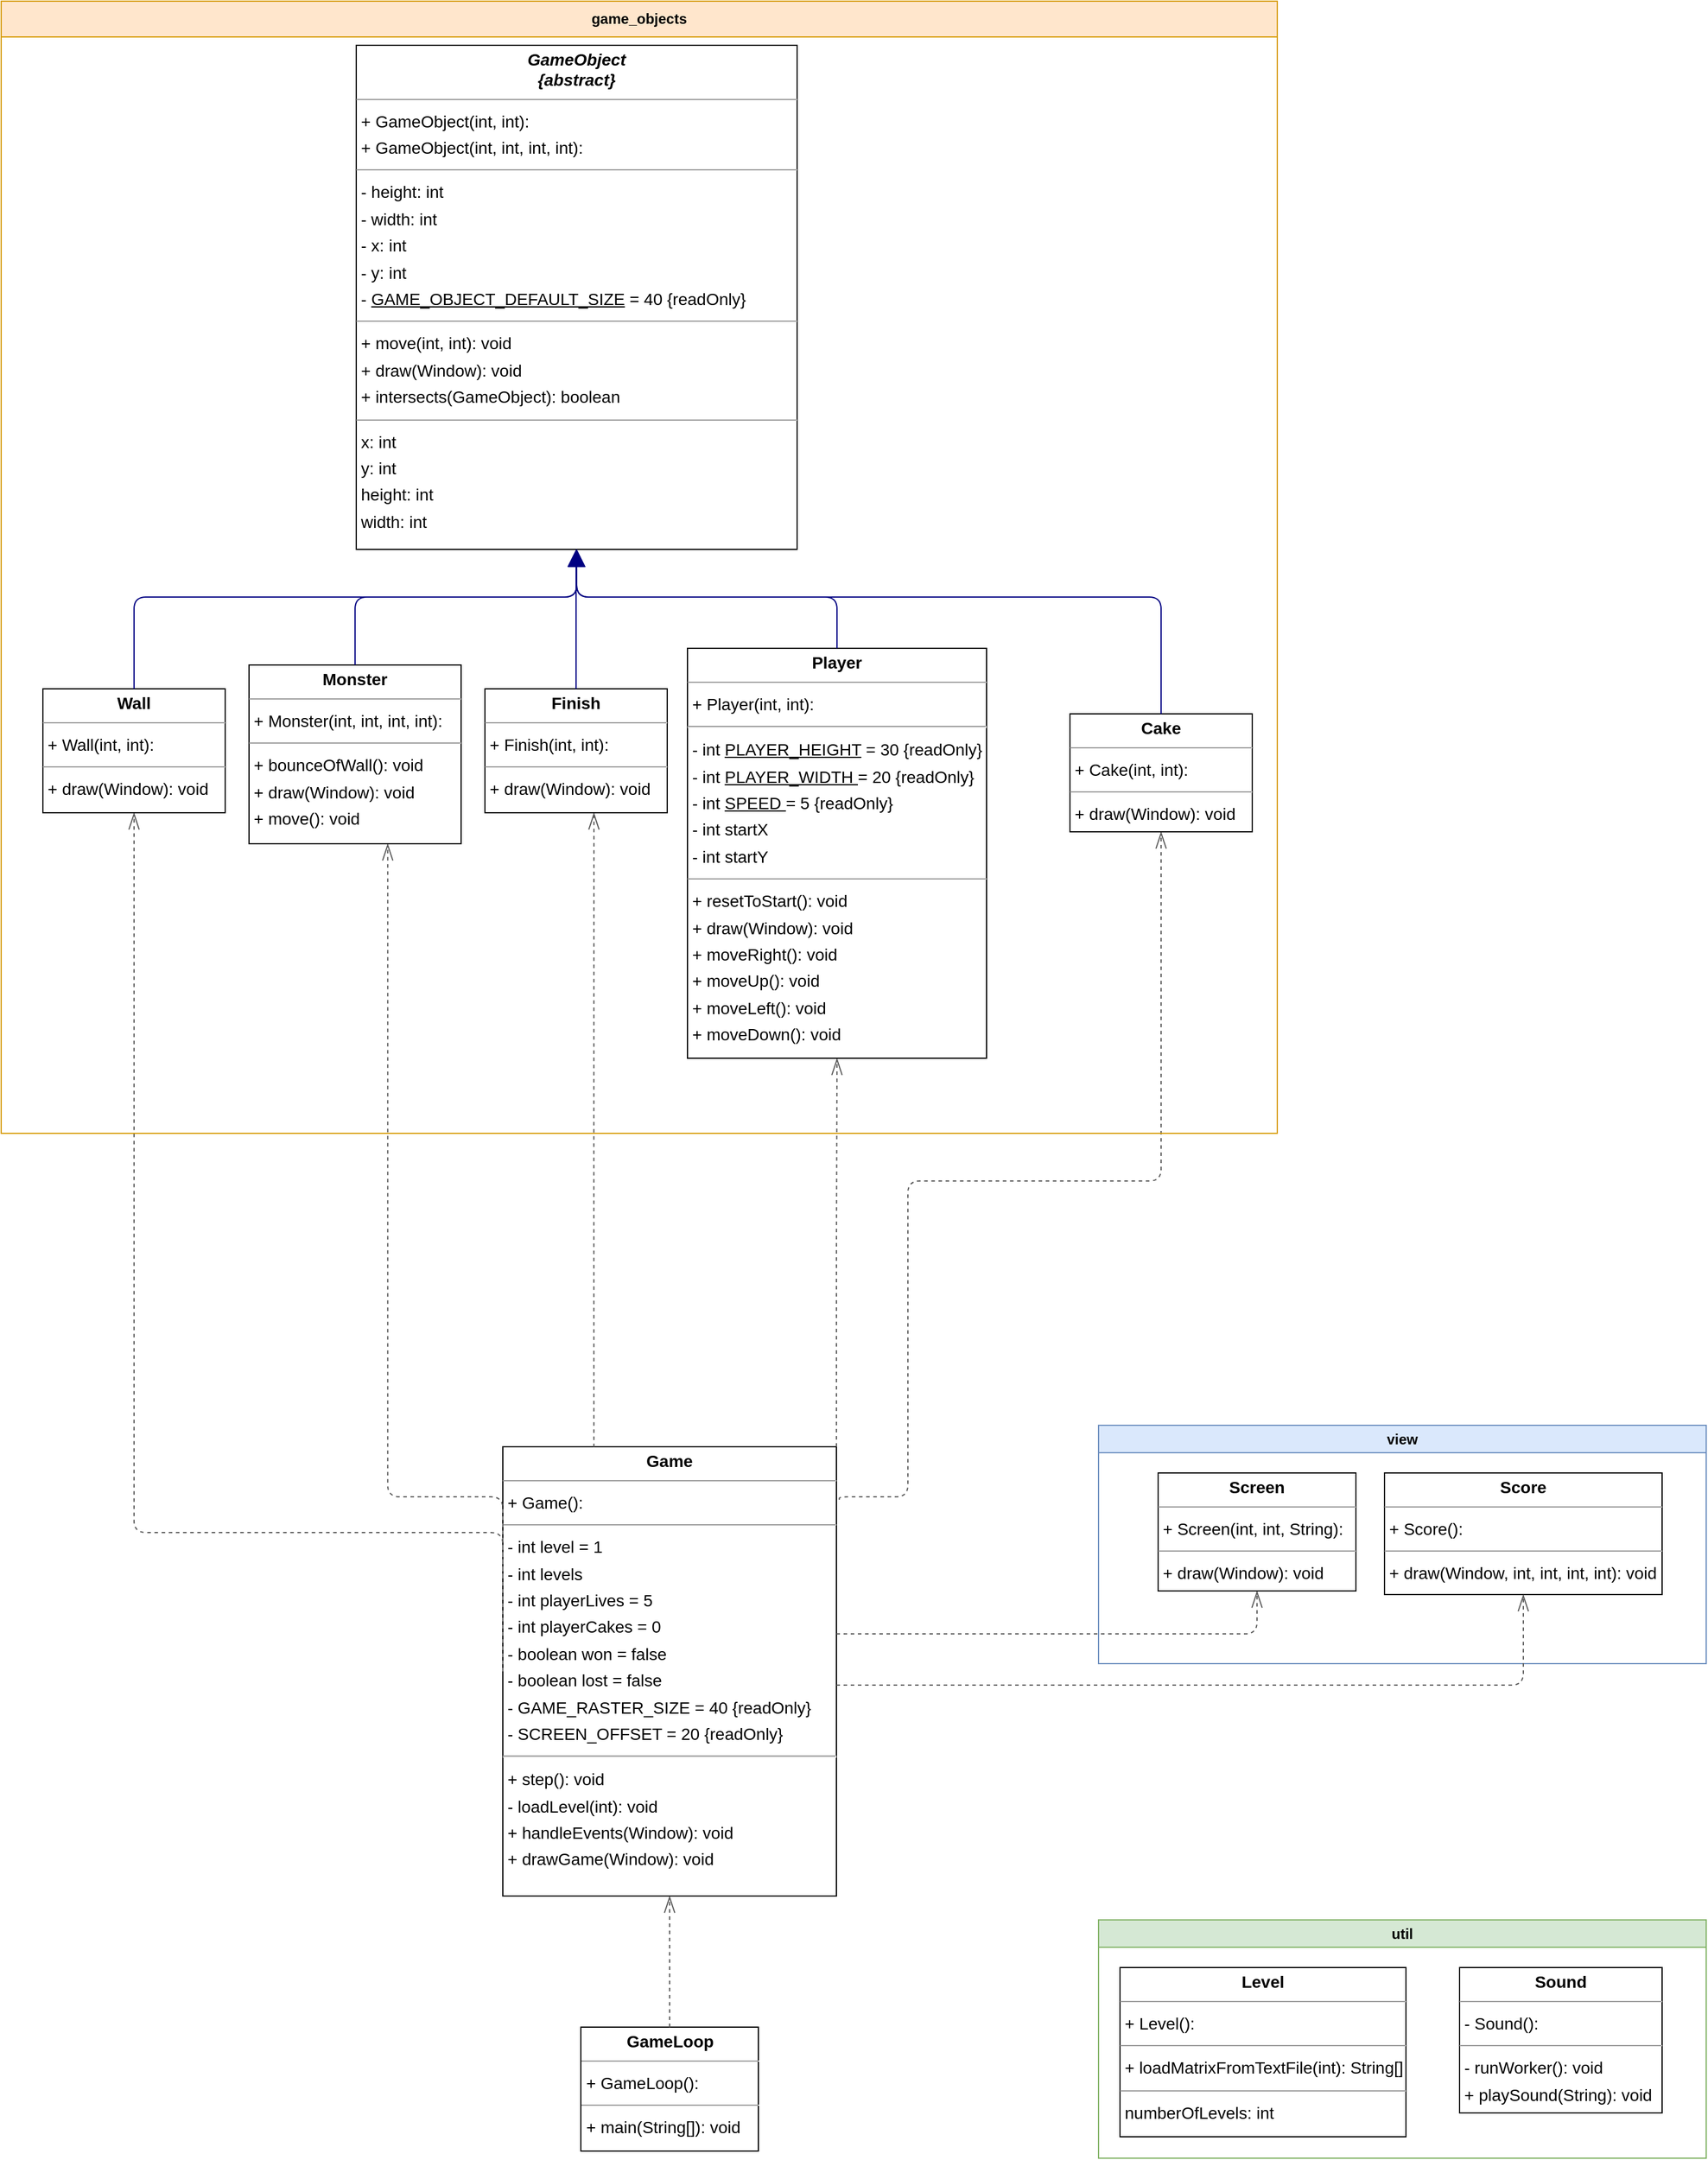 <mxfile version="20.7.4" type="device"><diagram id="VXeVjRytzK9pIAgRt8_M" name="Page-1"><mxGraphModel dx="1422" dy="2101" grid="1" gridSize="10" guides="1" tooltips="1" connect="1" arrows="1" fold="1" page="0" pageScale="1" pageWidth="827" pageHeight="1169" background="none" math="0" shadow="0"><root><mxCell id="0"/><mxCell id="1" parent="0"/><mxCell id="node9" value="&lt;p style=&quot;margin:0px;margin-top:4px;text-align:center;&quot;&gt;&lt;b&gt;Game&lt;/b&gt;&lt;/p&gt;&lt;hr size=&quot;1&quot;&gt;&lt;p style=&quot;margin:0 0 0 4px;line-height:1.6;&quot;&gt;+ Game(): &lt;/p&gt;&lt;hr size=&quot;1&quot;&gt;&lt;p style=&quot;margin:0 0 0 4px;line-height:1.6;&quot;&gt;- int level = 1&lt;/p&gt;&lt;p style=&quot;margin:0 0 0 4px;line-height:1.6;&quot;&gt;- int levels&lt;/p&gt;&lt;p style=&quot;margin:0 0 0 4px;line-height:1.6;&quot;&gt;- int playerLives = 5&lt;/p&gt;&lt;p style=&quot;margin:0 0 0 4px;line-height:1.6;&quot;&gt;- int playerCakes = 0&lt;/p&gt;&lt;p style=&quot;margin:0 0 0 4px;line-height:1.6;&quot;&gt;- boolean won = false&lt;/p&gt;&lt;p style=&quot;margin:0 0 0 4px;line-height:1.6;&quot;&gt;- boolean lost = false&lt;/p&gt;&lt;p style=&quot;margin:0 0 0 4px;line-height:1.6;&quot;&gt;- GAME_RASTER_SIZE = 40 {readOnly}&lt;/p&gt;&lt;p style=&quot;margin:0 0 0 4px;line-height:1.6;&quot;&gt;- SCREEN_OFFSET = 20 {readOnly}&lt;/p&gt;&lt;hr&gt;&lt;p style=&quot;margin:0 0 0 4px;line-height:1.6;&quot;&gt;+ step(): void&lt;br&gt;- loadLevel(int): void&lt;br&gt;+ handleEvents(Window): void&lt;br&gt;+ drawGame(Window): void&lt;/p&gt;" style="verticalAlign=top;align=left;overflow=fill;fontSize=14;fontFamily=Helvetica;html=1;rounded=0;shadow=0;comic=0;labelBackgroundColor=none;strokeWidth=1;" parent="1" vertex="1"><mxGeometry x="320" y="603" width="280" height="377" as="geometry"/></mxCell><mxCell id="node3" value="&lt;p style=&quot;margin:0px;margin-top:4px;text-align:center;&quot;&gt;&lt;b&gt;GameLoop&lt;/b&gt;&lt;/p&gt;&lt;hr size=&quot;1&quot;/&gt;&lt;p style=&quot;margin:0 0 0 4px;line-height:1.6;&quot;&gt;+ GameLoop(): &lt;/p&gt;&lt;hr size=&quot;1&quot;/&gt;&lt;p style=&quot;margin:0 0 0 4px;line-height:1.6;&quot;&gt;+ main(String[]): void&lt;/p&gt;" style="verticalAlign=top;align=left;overflow=fill;fontSize=14;fontFamily=Helvetica;html=1;rounded=0;shadow=0;comic=0;labelBackgroundColor=none;strokeWidth=1;" parent="1" vertex="1"><mxGeometry x="385.5" y="1090" width="149" height="104" as="geometry"/></mxCell><mxCell id="edge17" value="" style="html=1;rounded=1;edgeStyle=orthogonalEdgeStyle;dashed=1;startArrow=none;endArrow=openThin;endSize=12;strokeColor=#595959;exitX=1.005;exitY=0.118;exitDx=0;exitDy=0;entryX=0.5;entryY=1;entryDx=0;entryDy=0;exitPerimeter=0;" parent="1" target="node0" edge="1"><mxGeometry width="660" height="360" relative="1" as="geometry"><Array as="points"><mxPoint x="602" y="645"/><mxPoint x="660" y="645"/><mxPoint x="660" y="380"/><mxPoint x="873" y="380"/></Array><mxPoint x="602.4" y="647.486" as="sourcePoint"/><mxPoint x="873.5" y="110" as="targetPoint"/></mxGeometry></mxCell><mxCell id="edge11" value="" style="html=1;rounded=1;edgeStyle=orthogonalEdgeStyle;dashed=1;startArrow=none;endArrow=openThin;endSize=12;strokeColor=#595959;exitX=0.273;exitY=0.001;exitDx=0;exitDy=0;entryX=0.598;entryY=1.000;entryDx=0;entryDy=0;exitPerimeter=0;" parent="1" source="node9" target="node6" edge="1"><mxGeometry width="400" height="360" relative="1" as="geometry"><Array as="points"/></mxGeometry></mxCell><mxCell id="edge13" value="" style="html=1;rounded=1;edgeStyle=orthogonalEdgeStyle;dashed=1;startArrow=none;endArrow=openThin;endSize=12;strokeColor=#595959;exitX=0.000;exitY=0.290;exitDx=0;exitDy=0;entryX=0.654;entryY=1.000;entryDx=0;entryDy=0;" parent="1" source="node9" target="node8" edge="1"><mxGeometry width="230" height="360" relative="1" as="geometry"><Array as="points"><mxPoint x="223" y="645"/></Array></mxGeometry></mxCell><mxCell id="edge9" value="" style="html=1;rounded=1;edgeStyle=orthogonalEdgeStyle;dashed=1;startArrow=none;endArrow=openThin;endSize=12;strokeColor=#595959;exitX=1;exitY=0;exitDx=0;exitDy=0;entryX=0.500;entryY=1.000;entryDx=0;entryDy=0;" parent="1" source="node9" target="node5" edge="1"><mxGeometry width="556" height="360" relative="1" as="geometry"><Array as="points"/></mxGeometry></mxCell><mxCell id="edge6" value="" style="html=1;rounded=1;edgeStyle=orthogonalEdgeStyle;dashed=1;startArrow=none;endArrow=openThin;endSize=12;strokeColor=#595959;entryX=0.5;entryY=1;entryDx=0;entryDy=0;" parent="1" target="node4" edge="1"><mxGeometry width="50" height="50" relative="1" as="geometry"><Array as="points"><mxPoint x="953" y="760"/></Array><mxPoint x="600" y="760" as="sourcePoint"/><mxPoint x="1100" y="640" as="targetPoint"/></mxGeometry></mxCell><mxCell id="edge10" value="" style="html=1;rounded=1;edgeStyle=orthogonalEdgeStyle;dashed=1;startArrow=none;endArrow=openThin;endSize=12;strokeColor=#595959;exitX=0.000;exitY=0.500;exitDx=0;exitDy=0;entryX=0.500;entryY=1.001;entryDx=0;entryDy=0;" parent="1" source="node9" target="node10" edge="1"><mxGeometry width="50" height="360" relative="1" as="geometry"><Array as="points"><mxPoint x="10" y="675"/></Array></mxGeometry></mxCell><mxCell id="edge7" value="" style="html=1;rounded=1;edgeStyle=orthogonalEdgeStyle;dashed=1;startArrow=none;endArrow=openThin;endSize=12;strokeColor=#595959;exitX=0.500;exitY=0.001;exitDx=0;exitDy=0;entryX=0.500;entryY=1.000;entryDx=0;entryDy=0;" parent="1" source="node3" target="node9" edge="1"><mxGeometry width="50" height="50" relative="1" as="geometry"><Array as="points"/></mxGeometry></mxCell><mxCell id="bP7Uil09vkqmOgJxok1V-1" value="game_objects" style="swimlane;whiteSpace=wrap;html=1;startSize=30;fillColor=#ffe6cc;strokeColor=#d79b00;" vertex="1" parent="1"><mxGeometry x="-101" y="-610" width="1071" height="950" as="geometry"><mxRectangle x="-100" y="-320" width="120" height="30" as="alternateBounds"/></mxGeometry></mxCell><mxCell id="node0" value="&lt;p style=&quot;margin:0px;margin-top:4px;text-align:center;&quot;&gt;&lt;b&gt;Cake&lt;/b&gt;&lt;/p&gt;&lt;hr size=&quot;1&quot;/&gt;&lt;p style=&quot;margin:0 0 0 4px;line-height:1.6;&quot;&gt;+ Cake(int, int): &lt;/p&gt;&lt;hr size=&quot;1&quot;/&gt;&lt;p style=&quot;margin:0 0 0 4px;line-height:1.6;&quot;&gt;+ draw(Window): void&lt;/p&gt;" style="verticalAlign=top;align=left;overflow=fill;fontSize=14;fontFamily=Helvetica;html=1;rounded=0;shadow=0;comic=0;labelBackgroundColor=none;strokeWidth=1;" parent="bP7Uil09vkqmOgJxok1V-1" vertex="1"><mxGeometry x="897" y="598" width="153" height="99" as="geometry"/></mxCell><mxCell id="node6" value="&lt;p style=&quot;margin:0px;margin-top:4px;text-align:center;&quot;&gt;&lt;b&gt;Finish&lt;/b&gt;&lt;/p&gt;&lt;hr size=&quot;1&quot;/&gt;&lt;p style=&quot;margin:0 0 0 4px;line-height:1.6;&quot;&gt;+ Finish(int, int): &lt;/p&gt;&lt;hr size=&quot;1&quot;/&gt;&lt;p style=&quot;margin:0 0 0 4px;line-height:1.6;&quot;&gt;+ draw(Window): void&lt;/p&gt;" style="verticalAlign=top;align=left;overflow=fill;fontSize=14;fontFamily=Helvetica;html=1;rounded=0;shadow=0;comic=0;labelBackgroundColor=none;strokeWidth=1;" parent="bP7Uil09vkqmOgJxok1V-1" vertex="1"><mxGeometry x="406" y="577" width="153" height="104" as="geometry"/></mxCell><mxCell id="node8" value="&lt;p style=&quot;margin:0px;margin-top:4px;text-align:center;&quot;&gt;&lt;b&gt;Monster&lt;/b&gt;&lt;/p&gt;&lt;hr size=&quot;1&quot;/&gt;&lt;p style=&quot;margin:0 0 0 4px;line-height:1.6;&quot;&gt;+ Monster(int, int, int, int): &lt;/p&gt;&lt;hr size=&quot;1&quot;/&gt;&lt;p style=&quot;margin:0 0 0 4px;line-height:1.6;&quot;&gt;+ bounceOfWall(): void&lt;br/&gt;+ draw(Window): void&lt;br/&gt;+ move(): void&lt;/p&gt;" style="verticalAlign=top;align=left;overflow=fill;fontSize=14;fontFamily=Helvetica;html=1;rounded=0;shadow=0;comic=0;labelBackgroundColor=none;strokeWidth=1;" parent="bP7Uil09vkqmOgJxok1V-1" vertex="1"><mxGeometry x="208" y="557" width="178" height="150" as="geometry"/></mxCell><mxCell id="node5" value="&lt;p style=&quot;margin:0px;margin-top:4px;text-align:center;&quot;&gt;&lt;b&gt;Player&lt;/b&gt;&lt;/p&gt;&lt;hr size=&quot;1&quot;&gt;&lt;p style=&quot;margin:0 0 0 4px;line-height:1.6;&quot;&gt;+ Player(int, int): &lt;/p&gt;&lt;hr&gt;&lt;p style=&quot;margin:0 0 0 4px;line-height:1.6;&quot;&gt;- int &lt;u&gt;PLAYER_HEIGHT&lt;/u&gt; = 30 {readOnly}&lt;/p&gt;&lt;p style=&quot;margin:0 0 0 4px;line-height:1.6;&quot;&gt;- int &lt;u&gt;PLAYER_WIDTH &lt;/u&gt;= 20 {readOnly}&lt;/p&gt;&lt;p style=&quot;margin:0 0 0 4px;line-height:1.6;&quot;&gt;- int &lt;u&gt;SPEED &lt;/u&gt;= 5 {readOnly}&lt;/p&gt;&lt;p style=&quot;margin:0 0 0 4px;line-height:1.6;&quot;&gt;- int startX&lt;/p&gt;&lt;p style=&quot;margin:0 0 0 4px;line-height:1.6;&quot;&gt;- int startY&lt;/p&gt;&lt;hr size=&quot;1&quot;&gt;&lt;p style=&quot;margin:0 0 0 4px;line-height:1.6;&quot;&gt;+ resetToStart(): void&lt;br&gt;+ draw(Window): void&lt;br&gt;+ moveRight(): void&lt;br&gt;+ moveUp(): void&lt;br&gt;+ moveLeft(): void&lt;br&gt;+ moveDown(): void&lt;/p&gt;" style="verticalAlign=top;align=left;overflow=fill;fontSize=14;fontFamily=Helvetica;html=1;rounded=0;shadow=0;comic=0;labelBackgroundColor=none;strokeWidth=1;" parent="bP7Uil09vkqmOgJxok1V-1" vertex="1"><mxGeometry x="576" y="543" width="251" height="344" as="geometry"/></mxCell><mxCell id="node10" value="&lt;p style=&quot;margin:0px;margin-top:4px;text-align:center;&quot;&gt;&lt;b&gt;Wall&lt;/b&gt;&lt;/p&gt;&lt;hr size=&quot;1&quot;/&gt;&lt;p style=&quot;margin:0 0 0 4px;line-height:1.6;&quot;&gt;+ Wall(int, int): &lt;/p&gt;&lt;hr size=&quot;1&quot;/&gt;&lt;p style=&quot;margin:0 0 0 4px;line-height:1.6;&quot;&gt;+ draw(Window): void&lt;/p&gt;" style="verticalAlign=top;align=left;overflow=fill;fontSize=14;fontFamily=Helvetica;html=1;rounded=0;shadow=0;comic=0;labelBackgroundColor=none;strokeWidth=1;" parent="bP7Uil09vkqmOgJxok1V-1" vertex="1"><mxGeometry x="35" y="577" width="153" height="104" as="geometry"/></mxCell><mxCell id="edge1" value="" style="html=1;rounded=1;edgeStyle=orthogonalEdgeStyle;dashed=0;startArrow=none;endArrow=block;endSize=12;strokeColor=#000082;exitX=0.500;exitY=0.001;exitDx=0;exitDy=0;entryX=0.5;entryY=1;entryDx=0;entryDy=0;" parent="bP7Uil09vkqmOgJxok1V-1" source="node10" target="node11" edge="1"><mxGeometry width="50" height="50" relative="1" as="geometry"><Array as="points"><mxPoint x="112" y="500"/><mxPoint x="483" y="500"/><mxPoint x="483" y="460"/></Array><mxPoint x="482.5" y="425" as="targetPoint"/></mxGeometry></mxCell><mxCell id="node11" value="&lt;p style=&quot;margin:0px;margin-top:4px;text-align:center;&quot;&gt;&lt;b&gt;&lt;i&gt;GameObject&lt;br&gt;{abstract}&lt;/i&gt;&lt;/b&gt;&lt;/p&gt;&lt;hr size=&quot;1&quot;&gt;&lt;p style=&quot;margin:0 0 0 4px;line-height:1.6;&quot;&gt;+ GameObject(int, int): &lt;br&gt;+ GameObject(int, int, int, int): &lt;/p&gt;&lt;hr size=&quot;1&quot;&gt;&lt;p style=&quot;margin:0 0 0 4px;line-height:1.6;&quot;&gt;- height: int&lt;br&gt;- width: int&lt;br&gt;- x: int&lt;br&gt;- y: int&lt;/p&gt;&lt;p style=&quot;margin:0 0 0 4px;line-height:1.6;&quot;&gt;- &lt;u&gt;GAME_OBJECT_DEFAULT_SIZE&lt;/u&gt; = 40 {readOnly}&lt;/p&gt;&lt;hr size=&quot;1&quot;&gt;&lt;p style=&quot;margin:0 0 0 4px;line-height:1.6;&quot;&gt;+ move(int, int): void&lt;br&gt;+ draw(Window): void&lt;br&gt;+ intersects(GameObject): boolean&lt;/p&gt;&lt;hr size=&quot;1&quot;&gt;&lt;p style=&quot;margin:0 0 0 4px;line-height:1.6;&quot;&gt; x: int&lt;br&gt; y: int&lt;br&gt; height: int&lt;br&gt; width: int&lt;/p&gt;" style="verticalAlign=top;align=left;overflow=fill;fontSize=14;fontFamily=Helvetica;html=1;rounded=0;shadow=0;comic=0;labelBackgroundColor=none;strokeWidth=1;" parent="bP7Uil09vkqmOgJxok1V-1" vertex="1"><mxGeometry x="298" y="37" width="370" height="423" as="geometry"/></mxCell><mxCell id="edge3" value="" style="html=1;rounded=1;edgeStyle=orthogonalEdgeStyle;dashed=0;startArrow=none;endArrow=block;endSize=12;strokeColor=#000082;exitX=0.500;exitY=0.001;exitDx=0;exitDy=0;entryX=0.5;entryY=1;entryDx=0;entryDy=0;" parent="bP7Uil09vkqmOgJxok1V-1" source="node0" target="node11" edge="1"><mxGeometry width="50" height="50" relative="1" as="geometry"><Array as="points"><mxPoint x="974" y="500"/><mxPoint x="483" y="500"/></Array><mxPoint x="540" y="420" as="targetPoint"/></mxGeometry></mxCell><mxCell id="edge0" value="" style="html=1;rounded=1;edgeStyle=orthogonalEdgeStyle;dashed=0;startArrow=none;endArrow=block;endSize=12;strokeColor=#000082;exitX=0.500;exitY=0.000;exitDx=0;exitDy=0;entryX=0.5;entryY=1;entryDx=0;entryDy=0;" parent="bP7Uil09vkqmOgJxok1V-1" source="node6" target="node11" edge="1"><mxGeometry width="50" height="50" relative="1" as="geometry"><Array as="points"><mxPoint x="483" y="460"/><mxPoint x="483" y="460"/></Array><mxPoint x="440" y="430" as="targetPoint"/></mxGeometry></mxCell><mxCell id="edge4" value="" style="html=1;rounded=1;edgeStyle=orthogonalEdgeStyle;dashed=0;startArrow=none;endArrow=block;endSize=12;strokeColor=#000082;exitX=0.500;exitY=0.000;exitDx=0;exitDy=0;entryX=0.5;entryY=1;entryDx=0;entryDy=0;" parent="bP7Uil09vkqmOgJxok1V-1" source="node8" target="node11" edge="1"><mxGeometry width="50" height="50" relative="1" as="geometry"><Array as="points"><mxPoint x="297" y="500"/><mxPoint x="483" y="500"/><mxPoint x="483" y="460"/></Array><mxPoint x="560" y="420" as="targetPoint"/></mxGeometry></mxCell><mxCell id="edge2" value="" style="html=1;rounded=1;edgeStyle=orthogonalEdgeStyle;dashed=0;startArrow=none;endArrow=block;endSize=12;strokeColor=#000082;exitX=0.500;exitY=0.000;exitDx=0;exitDy=0;entryX=0.5;entryY=1;entryDx=0;entryDy=0;" parent="bP7Uil09vkqmOgJxok1V-1" source="node5" target="node11" edge="1"><mxGeometry width="50" height="50" relative="1" as="geometry"><Array as="points"><mxPoint x="702" y="500"/><mxPoint x="483" y="500"/></Array><mxPoint x="520" y="430" as="targetPoint"/></mxGeometry></mxCell><mxCell id="bP7Uil09vkqmOgJxok1V-2" value="view" style="swimlane;whiteSpace=wrap;html=1;fillColor=#dae8fc;strokeColor=#6c8ebf;" vertex="1" parent="1"><mxGeometry x="820" y="585" width="510" height="200" as="geometry"><mxRectangle x="820" y="500" width="70" height="30" as="alternateBounds"/></mxGeometry></mxCell><mxCell id="node7" value="&lt;p style=&quot;margin:0px;margin-top:4px;text-align:center;&quot;&gt;&lt;b&gt;Score&lt;/b&gt;&lt;/p&gt;&lt;hr size=&quot;1&quot;/&gt;&lt;p style=&quot;margin:0 0 0 4px;line-height:1.6;&quot;&gt;+ Score(): &lt;/p&gt;&lt;hr size=&quot;1&quot;/&gt;&lt;p style=&quot;margin:0 0 0 4px;line-height:1.6;&quot;&gt;+ draw(Window, int, int, int, int): void&lt;/p&gt;" style="verticalAlign=top;align=left;overflow=fill;fontSize=14;fontFamily=Helvetica;html=1;rounded=0;shadow=0;comic=0;labelBackgroundColor=none;strokeWidth=1;" parent="bP7Uil09vkqmOgJxok1V-2" vertex="1"><mxGeometry x="240" y="40" width="233" height="102" as="geometry"/></mxCell><mxCell id="node4" value="&lt;p style=&quot;margin:0px;margin-top:4px;text-align:center;&quot;&gt;&lt;b&gt;Screen&lt;/b&gt;&lt;/p&gt;&lt;hr size=&quot;1&quot;/&gt;&lt;p style=&quot;margin:0 0 0 4px;line-height:1.6;&quot;&gt;+ Screen(int, int, String): &lt;/p&gt;&lt;hr size=&quot;1&quot;/&gt;&lt;p style=&quot;margin:0 0 0 4px;line-height:1.6;&quot;&gt;+ draw(Window): void&lt;/p&gt;" style="verticalAlign=top;align=left;overflow=fill;fontSize=14;fontFamily=Helvetica;html=1;rounded=0;shadow=0;comic=0;labelBackgroundColor=none;strokeWidth=1;" parent="bP7Uil09vkqmOgJxok1V-2" vertex="1"><mxGeometry x="50" y="40" width="166" height="99" as="geometry"/></mxCell><mxCell id="bP7Uil09vkqmOgJxok1V-3" value="util" style="swimlane;whiteSpace=wrap;html=1;fillColor=#d5e8d4;strokeColor=#82b366;" vertex="1" parent="1"><mxGeometry x="820" y="1000" width="510" height="200" as="geometry"><mxRectangle x="820" y="770" width="60" height="30" as="alternateBounds"/></mxGeometry></mxCell><mxCell id="node1" value="&lt;p style=&quot;margin:0px;margin-top:4px;text-align:center;&quot;&gt;&lt;b&gt;Level&lt;/b&gt;&lt;/p&gt;&lt;hr size=&quot;1&quot;/&gt;&lt;p style=&quot;margin:0 0 0 4px;line-height:1.6;&quot;&gt;+ Level(): &lt;/p&gt;&lt;hr size=&quot;1&quot;/&gt;&lt;p style=&quot;margin:0 0 0 4px;line-height:1.6;&quot;&gt;+ loadMatrixFromTextFile(int): String[]&lt;/p&gt;&lt;hr size=&quot;1&quot;/&gt;&lt;p style=&quot;margin:0 0 0 4px;line-height:1.6;&quot;&gt; numberOfLevels: int&lt;/p&gt;" style="verticalAlign=top;align=left;overflow=fill;fontSize=14;fontFamily=Helvetica;html=1;rounded=0;shadow=0;comic=0;labelBackgroundColor=none;strokeWidth=1;" parent="bP7Uil09vkqmOgJxok1V-3" vertex="1"><mxGeometry x="18" y="40" width="240" height="142" as="geometry"/></mxCell><mxCell id="node2" value="&lt;p style=&quot;margin:0px;margin-top:4px;text-align:center;&quot;&gt;&lt;b&gt;Sound&lt;/b&gt;&lt;/p&gt;&lt;hr size=&quot;1&quot;/&gt;&lt;p style=&quot;margin:0 0 0 4px;line-height:1.6;&quot;&gt;- Sound(): &lt;/p&gt;&lt;hr size=&quot;1&quot;/&gt;&lt;p style=&quot;margin:0 0 0 4px;line-height:1.6;&quot;&gt;- runWorker(): void&lt;br/&gt;+ playSound(String): void&lt;/p&gt;" style="verticalAlign=top;align=left;overflow=fill;fontSize=14;fontFamily=Helvetica;html=1;rounded=0;shadow=0;comic=0;labelBackgroundColor=none;strokeWidth=1;" parent="bP7Uil09vkqmOgJxok1V-3" vertex="1"><mxGeometry x="303" y="40" width="170" height="122" as="geometry"/></mxCell><mxCell id="bP7Uil09vkqmOgJxok1V-5" value="" style="html=1;rounded=1;edgeStyle=orthogonalEdgeStyle;dashed=1;startArrow=diamondThinstartSize=12;endArrow=openThin;endSize=12;strokeColor=#595959;entryX=0.5;entryY=1;entryDx=0;entryDy=0;" edge="1" parent="1" target="node7"><mxGeometry width="50" height="50" relative="1" as="geometry"><Array as="points"><mxPoint x="1177" y="803"/></Array><mxPoint x="600" y="803.0" as="sourcePoint"/><mxPoint x="953" y="750" as="targetPoint"/></mxGeometry></mxCell></root></mxGraphModel></diagram></mxfile>